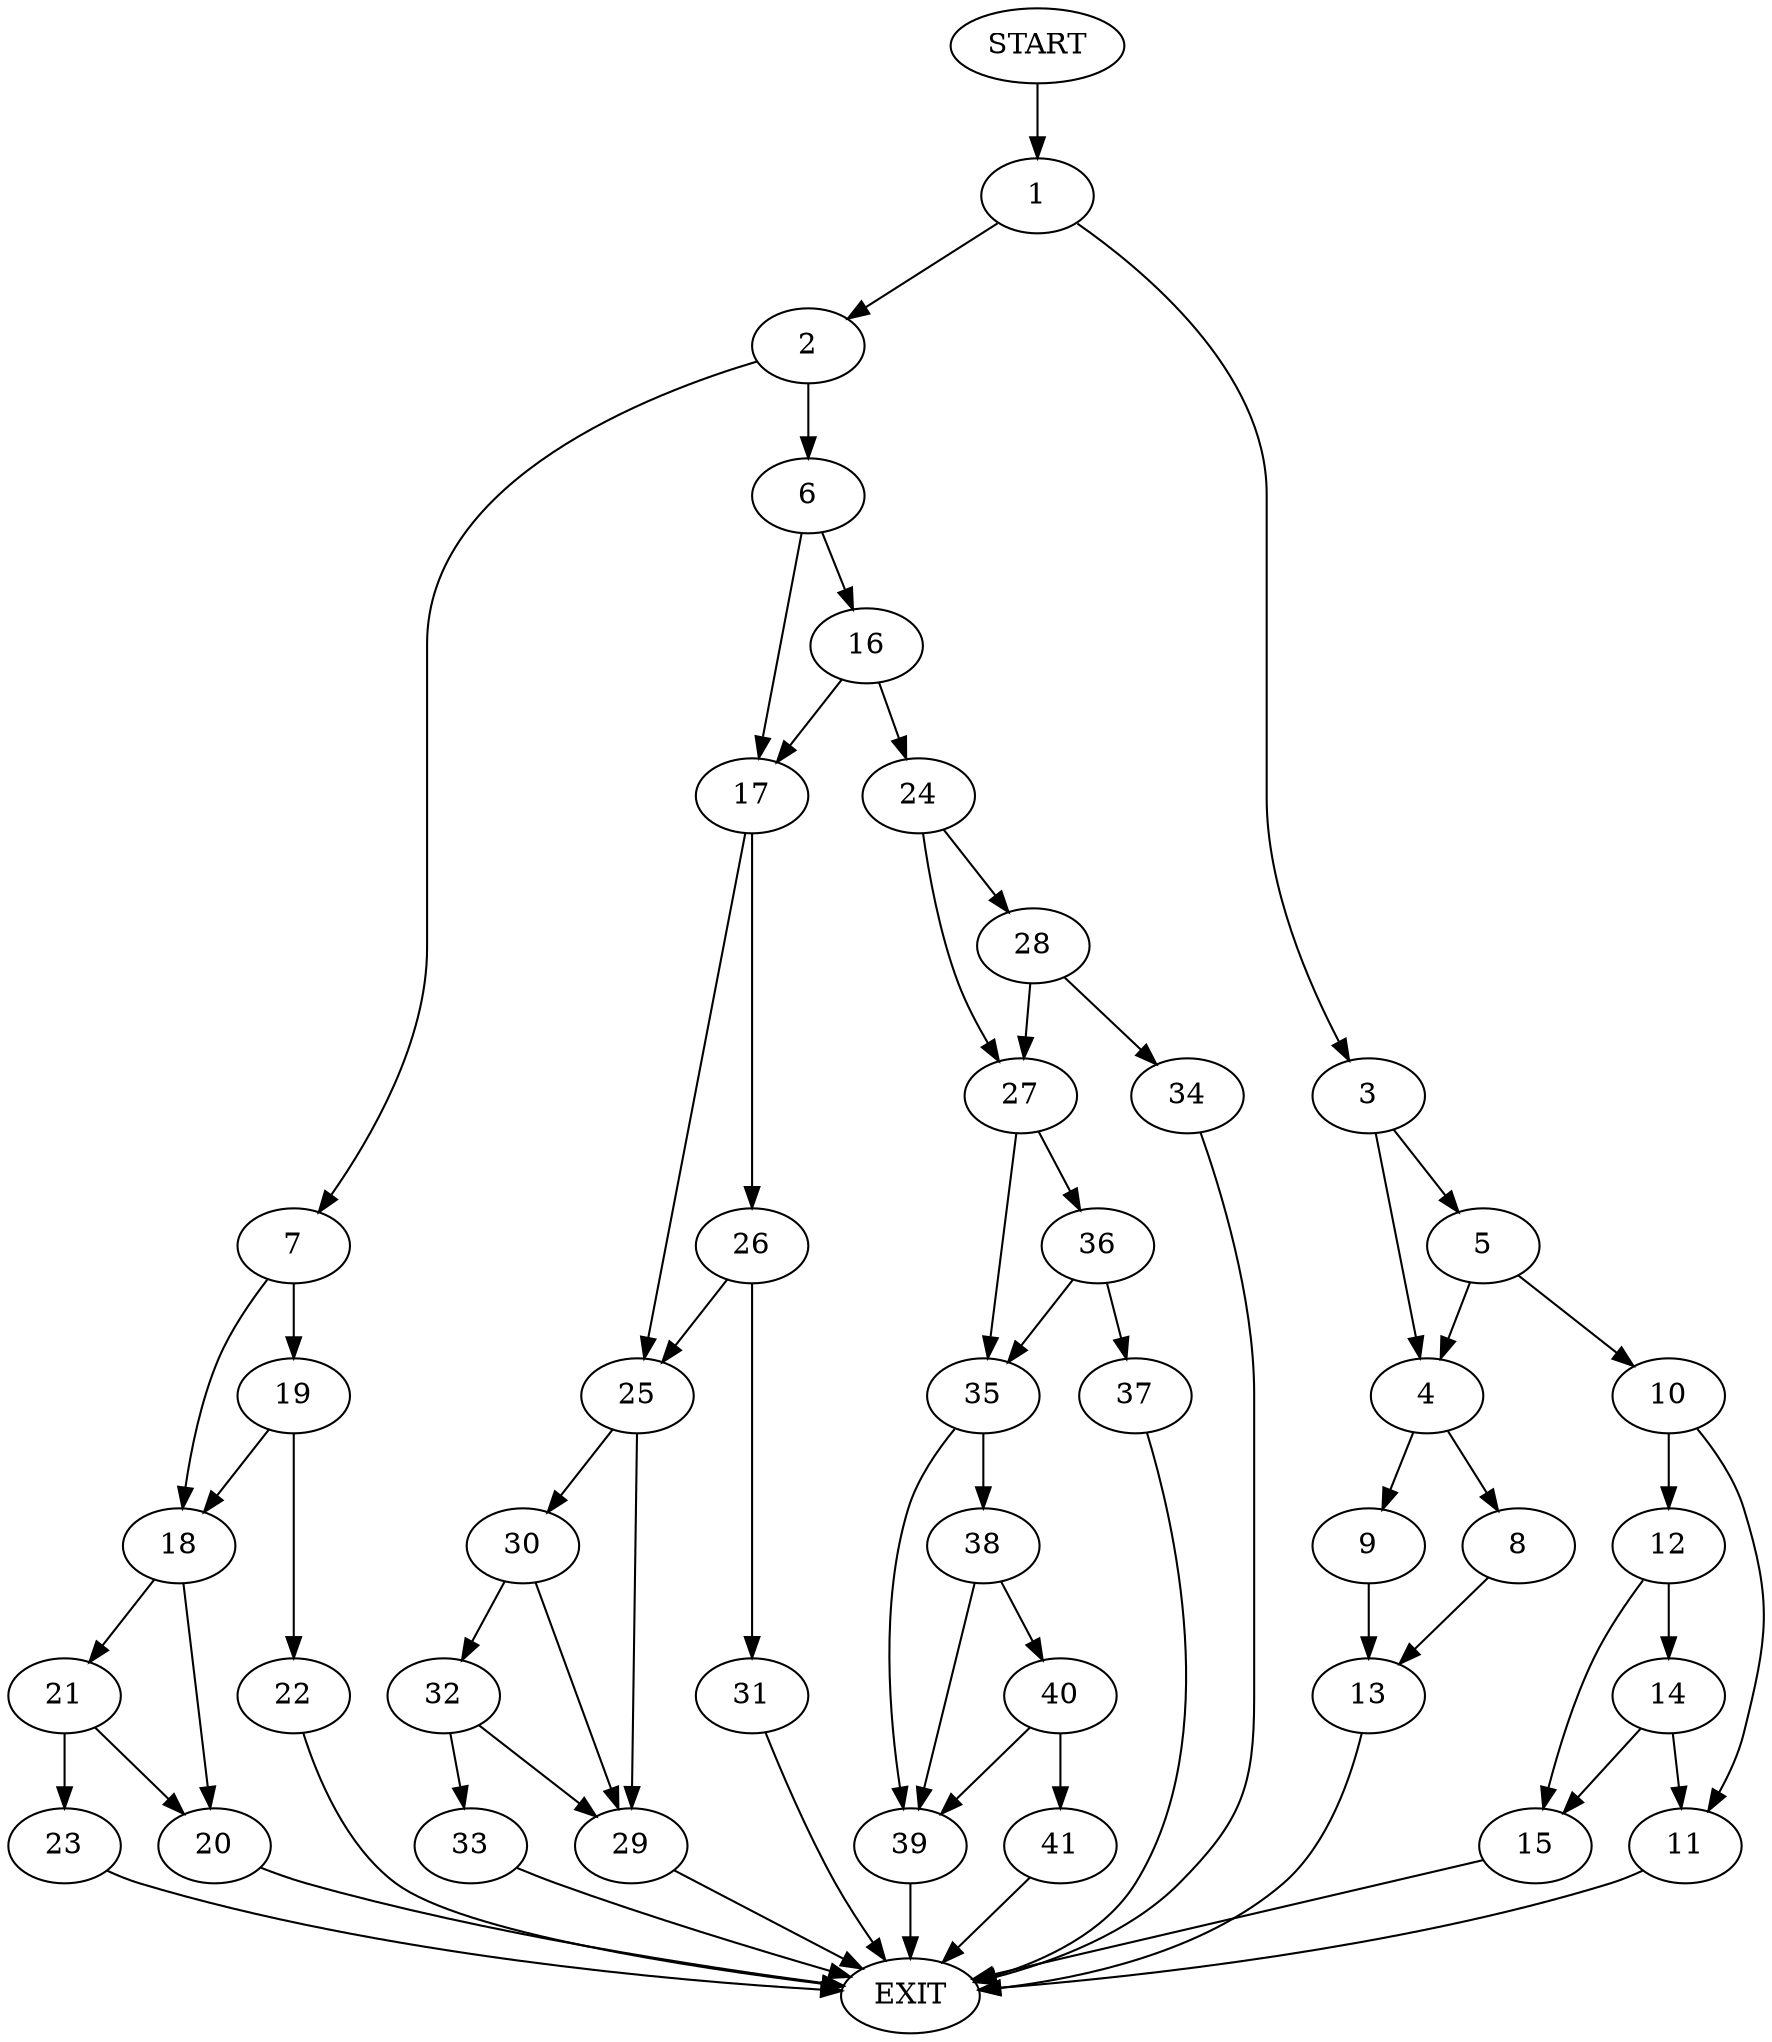 digraph {
0 [label="START"]
42 [label="EXIT"]
0 -> 1
1 -> 2
1 -> 3
3 -> 4
3 -> 5
2 -> 6
2 -> 7
4 -> 8
4 -> 9
5 -> 10
5 -> 4
10 -> 11
10 -> 12
8 -> 13
9 -> 13
13 -> 42
12 -> 14
12 -> 15
11 -> 42
15 -> 42
14 -> 11
14 -> 15
6 -> 16
6 -> 17
7 -> 18
7 -> 19
18 -> 20
18 -> 21
19 -> 18
19 -> 22
22 -> 42
20 -> 42
21 -> 20
21 -> 23
23 -> 42
16 -> 17
16 -> 24
17 -> 25
17 -> 26
24 -> 27
24 -> 28
25 -> 29
25 -> 30
26 -> 31
26 -> 25
31 -> 42
30 -> 29
30 -> 32
29 -> 42
32 -> 33
32 -> 29
33 -> 42
28 -> 27
28 -> 34
27 -> 35
27 -> 36
34 -> 42
36 -> 35
36 -> 37
35 -> 38
35 -> 39
37 -> 42
39 -> 42
38 -> 40
38 -> 39
40 -> 41
40 -> 39
41 -> 42
}
